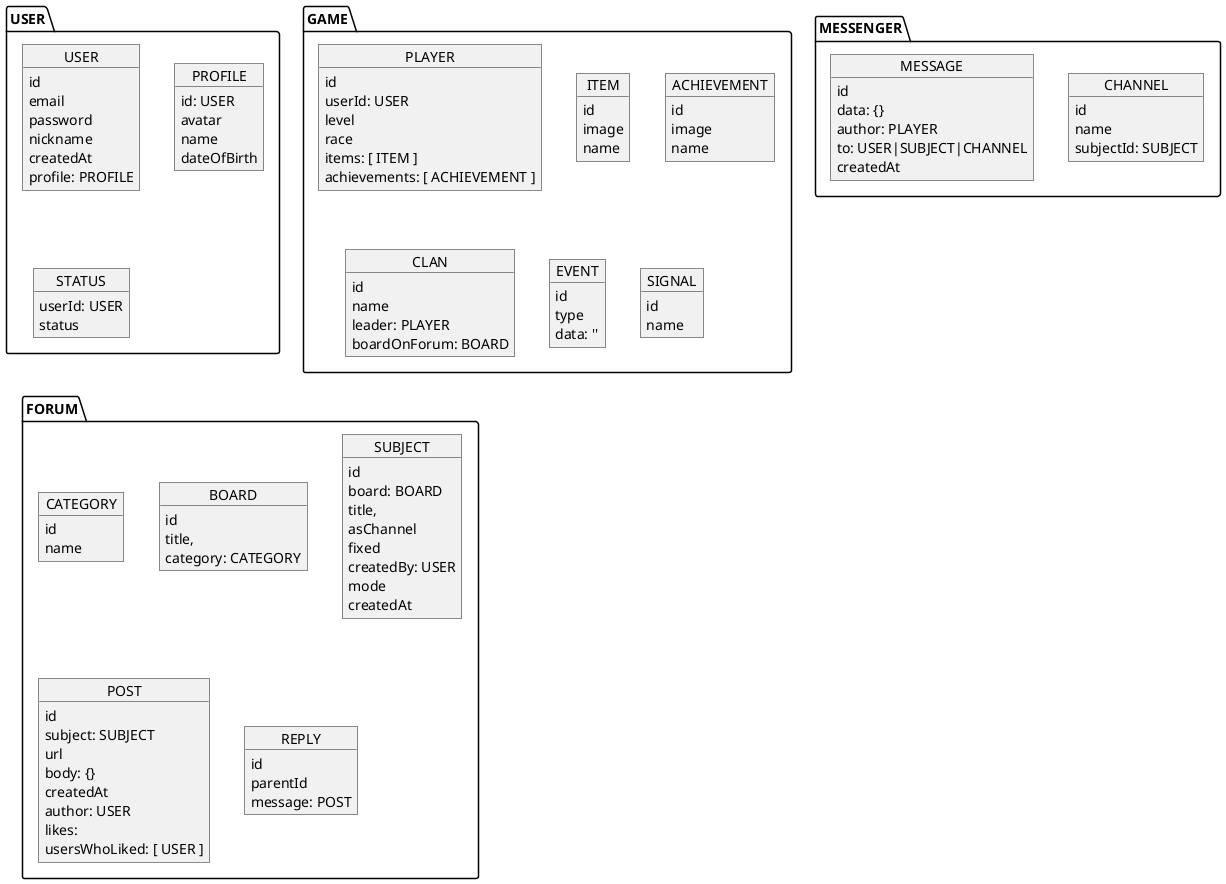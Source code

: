 @startuml

namespace USER {
  object USER {
    id
    email
    password
    nickname
    createdAt

    profile: PROFILE
  }

  object PROFILE {
    id: USER
    avatar /' url '/
    name
    dateOfBirth
  }

  object STATUS {
    userId: USER
    status
  }
}

namespace GAME {
  object PLAYER {
    id
    userId: USER
    level
    race
    items: [ ITEM ] /' in game items '/
    achievements: [ ACHIEVEMENT ]
  }

  object ITEM {
    id
    image /' url '/
    name
  }

  object ACHIEVEMENT {
    id
    image /' url '/
    name
  }

  object CLAN {
    id
    name
    leader: PLAYER
    boardOnForum: BOARD
  }

  object EVENT {
    id
    type
    data: ''
  }
  
  object SIGNAL {
    id
    name
  }

}

namespace FORUM {
  object CATEGORY {
    id
    name
  }

  object BOARD {
    id
    title,
    category: CATEGORY
  }

  object SUBJECT {
    id
    board: BOARD
    title,
    asChannel
    fixed /' featured '/
    createdBy: USER
    mode /' readonly | normal '/
    createdAt
  }

  object POST {
    id
    subject: SUBJECT
    url /' link to the post '/
    body: {} /' internal '/
    createdAt
    author: USER
    likes: /' count '/
    usersWhoLiked: [ USER ]
  }

  object REPLY {
    id
    parentId
    message: POST
  }
}

namespace MESSENGER {
  object CHANNEL {
    id
    name
    subjectId: SUBJECT
  }

  object MESSAGE {
    id
    data: {} /' internal '/
    author: PLAYER
    to: USER|SUBJECT|CHANNEL
    createdAt
  }
}

@enduml